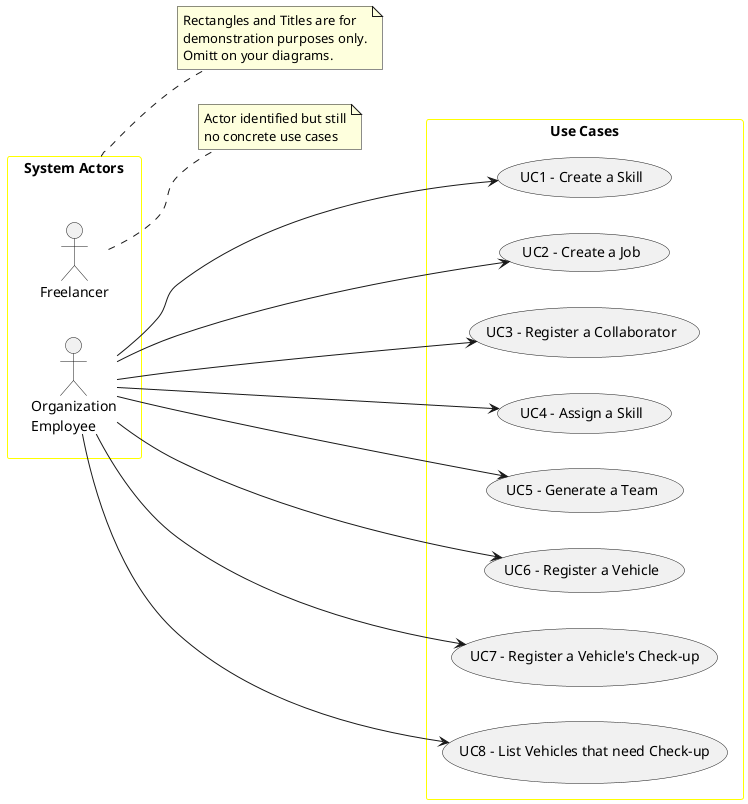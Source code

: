 @startuml
'skinparam monochrome true
skinparam packageStyle rectangle
'skinparam shadowing false

skinparam rectangle{
    BorderColor yellow
}

'title Use Case Diagram Example

left to right direction

rectangle "System Actors" as actors {
    actor Freelancer
    actor "Organization\nEmployee" as Employee
}


note right of Freelancer
    Actor identified but still
    no concrete use cases
end note

rectangle "Use Cases" as usecases{
    usecase "UC1 - Create a Skill" as UC1
    usecase "UC2 - Create a Job" as UC2
    usecase "UC3 - Register a Collaborator" as UC3
    usecase "UC4 - Assign a Skill" as UC4
    usecase "UC5 - Generate a Team" as UC5
    usecase "UC6 - Register a Vehicle" as UC6
    usecase "UC7 - Register a Vehicle's Check-up" as UC7
    usecase "UC8 - List Vehicles that need Check-up" as UC8

    Employee ---> UC1
    Employee --> UC2
    Employee --> UC3
    Employee --> UC4
    Employee --> UC5
    Employee --> UC6
    Employee --> UC7
    Employee --> UC8
}
note right of actors
    Rectangles and Titles are for
    demonstration purposes only.
    Omitt on your diagrams.
end note

@enduml